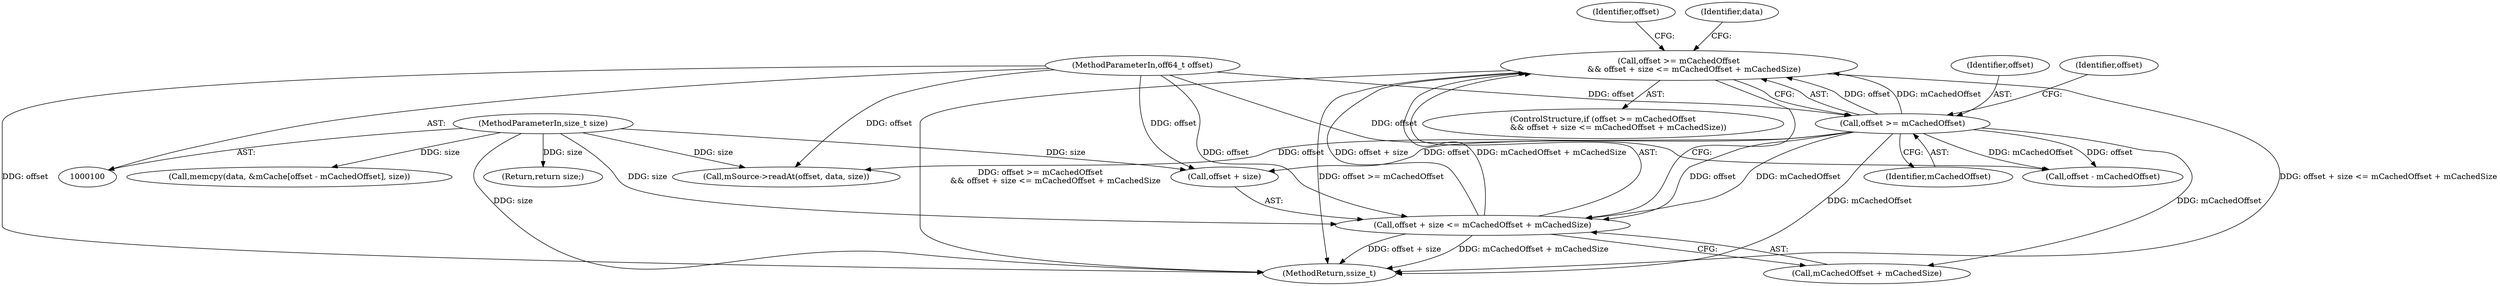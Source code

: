 digraph "1_Android_d48f0f145f8f0f4472bc0af668ac9a8bce44ba9b_1@del" {
"1000107" [label="(Call,offset >= mCachedOffset\n            && offset + size <= mCachedOffset + mCachedSize)"];
"1000108" [label="(Call,offset >= mCachedOffset)"];
"1000101" [label="(MethodParameterIn,off64_t offset)"];
"1000111" [label="(Call,offset + size <= mCachedOffset + mCachedSize)"];
"1000103" [label="(MethodParameterIn,size_t size)"];
"1000113" [label="(Identifier,offset)"];
"1000112" [label="(Call,offset + size)"];
"1000110" [label="(Identifier,mCachedOffset)"];
"1000106" [label="(ControlStructure,if (offset >= mCachedOffset\n            && offset + size <= mCachedOffset + mCachedSize))"];
"1000124" [label="(Call,offset - mCachedOffset)"];
"1000107" [label="(Call,offset >= mCachedOffset\n            && offset + size <= mCachedOffset + mCachedSize)"];
"1000132" [label="(Identifier,offset)"];
"1000120" [label="(Identifier,data)"];
"1000128" [label="(Return,return size;)"];
"1000111" [label="(Call,offset + size <= mCachedOffset + mCachedSize)"];
"1000131" [label="(Call,mSource->readAt(offset, data, size))"];
"1000115" [label="(Call,mCachedOffset + mCachedSize)"];
"1000101" [label="(MethodParameterIn,off64_t offset)"];
"1000103" [label="(MethodParameterIn,size_t size)"];
"1000109" [label="(Identifier,offset)"];
"1000119" [label="(Call,memcpy(data, &mCache[offset - mCachedOffset], size))"];
"1000135" [label="(MethodReturn,ssize_t)"];
"1000108" [label="(Call,offset >= mCachedOffset)"];
"1000107" -> "1000106"  [label="AST: "];
"1000107" -> "1000108"  [label="CFG: "];
"1000107" -> "1000111"  [label="CFG: "];
"1000108" -> "1000107"  [label="AST: "];
"1000111" -> "1000107"  [label="AST: "];
"1000120" -> "1000107"  [label="CFG: "];
"1000132" -> "1000107"  [label="CFG: "];
"1000107" -> "1000135"  [label="DDG: offset >= mCachedOffset"];
"1000107" -> "1000135"  [label="DDG: offset >= mCachedOffset\n            && offset + size <= mCachedOffset + mCachedSize"];
"1000107" -> "1000135"  [label="DDG: offset + size <= mCachedOffset + mCachedSize"];
"1000108" -> "1000107"  [label="DDG: offset"];
"1000108" -> "1000107"  [label="DDG: mCachedOffset"];
"1000111" -> "1000107"  [label="DDG: offset + size"];
"1000111" -> "1000107"  [label="DDG: mCachedOffset + mCachedSize"];
"1000108" -> "1000110"  [label="CFG: "];
"1000109" -> "1000108"  [label="AST: "];
"1000110" -> "1000108"  [label="AST: "];
"1000113" -> "1000108"  [label="CFG: "];
"1000108" -> "1000135"  [label="DDG: mCachedOffset"];
"1000101" -> "1000108"  [label="DDG: offset"];
"1000108" -> "1000111"  [label="DDG: offset"];
"1000108" -> "1000111"  [label="DDG: mCachedOffset"];
"1000108" -> "1000112"  [label="DDG: offset"];
"1000108" -> "1000115"  [label="DDG: mCachedOffset"];
"1000108" -> "1000124"  [label="DDG: offset"];
"1000108" -> "1000124"  [label="DDG: mCachedOffset"];
"1000108" -> "1000131"  [label="DDG: offset"];
"1000101" -> "1000100"  [label="AST: "];
"1000101" -> "1000135"  [label="DDG: offset"];
"1000101" -> "1000111"  [label="DDG: offset"];
"1000101" -> "1000112"  [label="DDG: offset"];
"1000101" -> "1000124"  [label="DDG: offset"];
"1000101" -> "1000131"  [label="DDG: offset"];
"1000111" -> "1000115"  [label="CFG: "];
"1000112" -> "1000111"  [label="AST: "];
"1000115" -> "1000111"  [label="AST: "];
"1000111" -> "1000135"  [label="DDG: mCachedOffset + mCachedSize"];
"1000111" -> "1000135"  [label="DDG: offset + size"];
"1000103" -> "1000111"  [label="DDG: size"];
"1000103" -> "1000100"  [label="AST: "];
"1000103" -> "1000135"  [label="DDG: size"];
"1000103" -> "1000112"  [label="DDG: size"];
"1000103" -> "1000119"  [label="DDG: size"];
"1000103" -> "1000128"  [label="DDG: size"];
"1000103" -> "1000131"  [label="DDG: size"];
}
